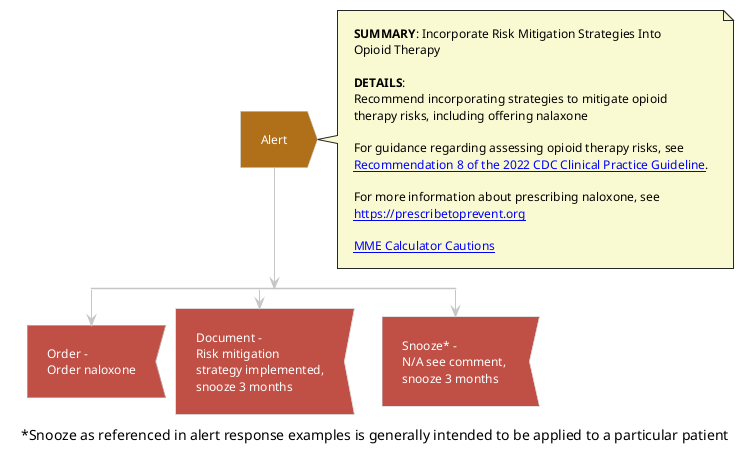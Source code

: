 @startuml alert_rec08_ordersign
!theme carbon-gray
<style>
activityDiagram {
 FontColor white
 arrow {
  FontColor: Black
 }
 note {
  FontColor: Black
  BackgroundColor: #fafad2
 }
}
</style>
#b06f19:Alert;<<output>>
note right
**SUMMARY**: Incorporate Risk Mitigation Strategies Into 
Opioid Therapy

**DETAILS**:
Recommend incorporating strategies to mitigate opioid 
therapy risks, including offering nalaxone

For guidance regarding assessing opioid therapy risks, see 
[[https://www.cdc.gov/mmwr/volumes/71/rr/rr7103a1.htm#Recommendation8 Recommendation 8 of the 2022 CDC Clinical Practice Guideline]].

For more information about prescribing naloxone, see 
[[https://prescribetoprevent.org https://prescribetoprevent.org]]

[[index.html#morphine-milligram-equivalent-mme-calculation-cautions MME Calculator Cautions]]
end note
split
#c05046:Order - 
Order naloxone;<<input>>
kill
split again
#c05046:Document - 
Risk mitigation
strategy implemented,
snooze 3 months;<<input>>
kill
split again
#c05046:Snooze* - 
N/A see comment, 
snooze 3 months;<<input>>
kill
end split
caption ~*Snooze as referenced in alert response examples is generally intended to be applied to a particular patient
@enduml